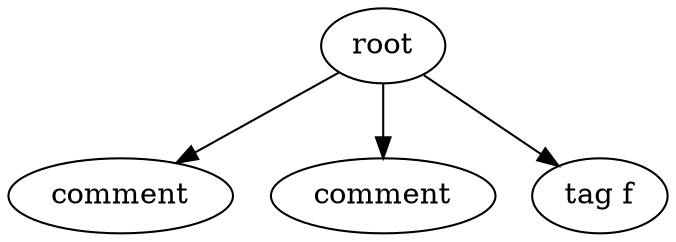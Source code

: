 digraph Tree{
0[label="root"];
0->00
00[label="comment"];
0->01
01[label="comment"];
0->02
02[label="tag f"];
}

